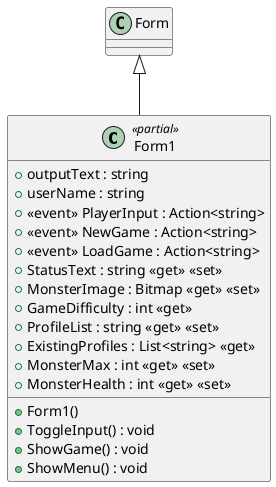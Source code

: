 @startuml
class Form1 <<partial>> {
    + outputText : string
    + userName : string
    + Form1()
    +  <<event>> PlayerInput : Action<string> 
    +  <<event>> NewGame : Action<string> 
    +  <<event>> LoadGame : Action<string> 
    + ToggleInput() : void
    + ShowGame() : void
    + ShowMenu() : void
    + StatusText : string <<get>> <<set>>
    + MonsterImage : Bitmap <<get>> <<set>>
    + GameDifficulty : int <<get>>
    + ProfileList : string <<get>> <<set>>
    + ExistingProfiles : List<string> <<get>>
    + MonsterMax : int <<get>> <<set>>
    + MonsterHealth : int <<get>> <<set>>
}
Form <|-- Form1
@enduml
